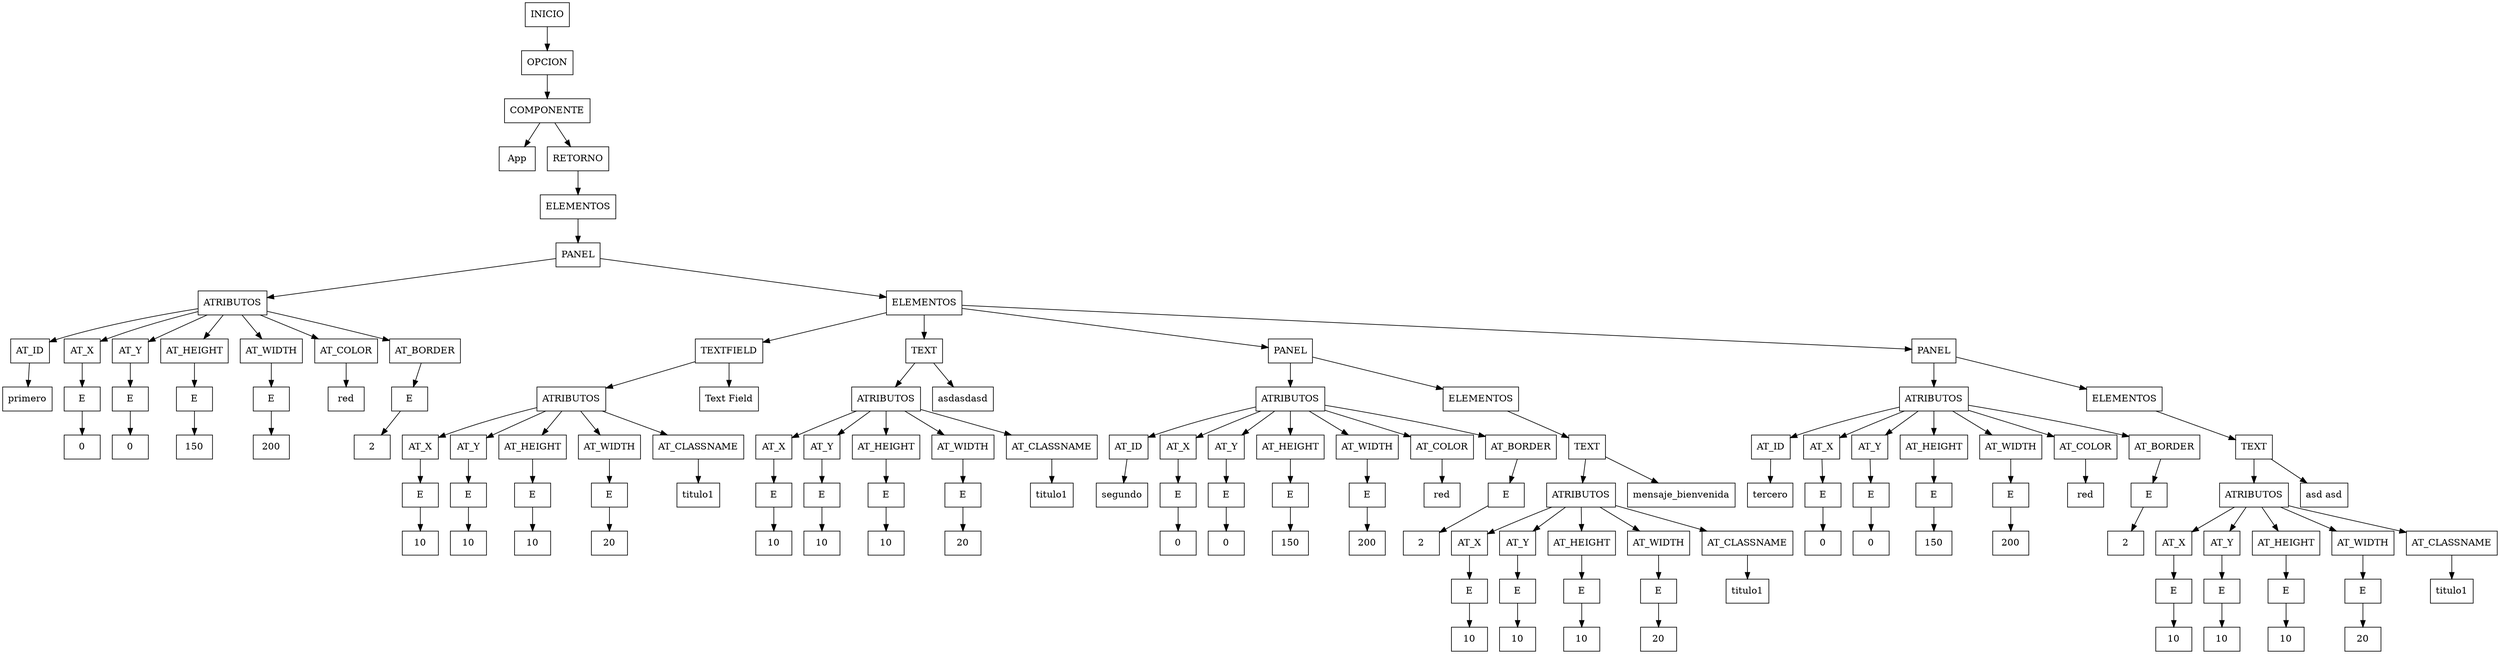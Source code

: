 digraph G{
node[shape=box];
rankdir=UD;

"140_INICIO"[label = "INICIO"];
"139_OPCION"[label = "OPCION"];
"140_INICIO"->"139_OPCION";
"139_OPCION"[label = "OPCION"];
"138_COMPONENTE"[label = "COMPONENTE"];
"139_OPCION"->"138_COMPONENTE";
"138_COMPONENTE"[label = "COMPONENTE"];
"137_NOMBRE_COMPONENTE"[label = "App"];
"138_COMPONENTE"->"137_NOMBRE_COMPONENTE";
"138_COMPONENTE"[label = "COMPONENTE"];
"136_RETORNO"[label = "RETORNO"];
"138_COMPONENTE"->"136_RETORNO";
"136_RETORNO"[label = "RETORNO"];
"135_ELEMENTOS"[label = "ELEMENTOS"];
"136_RETORNO"->"135_ELEMENTOS";
"135_ELEMENTOS"[label = "ELEMENTOS"];
"134_PANEL"[label = "PANEL"];
"135_ELEMENTOS"->"134_PANEL";
"134_PANEL"[label = "PANEL"];
"3_ATRIBUTOS"[label = "ATRIBUTOS"];
"134_PANEL"->"3_ATRIBUTOS";
"3_ATRIBUTOS"[label = "ATRIBUTOS"];
"2_AT_ID"[label = "AT_ID"];
"3_ATRIBUTOS"->"2_AT_ID";
"2_AT_ID"[label = "AT_ID"];
"1_ID"[label = "primero"];
"2_AT_ID"->"1_ID";
"3_ATRIBUTOS"[label = "ATRIBUTOS"];
"6_AT_X"[label = "AT_X"];
"3_ATRIBUTOS"->"6_AT_X";
"6_AT_X"[label = "AT_X"];
"5_E"[label = "E"];
"6_AT_X"->"5_E";
"5_E"[label = "E"];
"4_ENTERO"[label = "0"];
"5_E"->"4_ENTERO";
"3_ATRIBUTOS"[label = "ATRIBUTOS"];
"9_AT_Y"[label = "AT_Y"];
"3_ATRIBUTOS"->"9_AT_Y";
"9_AT_Y"[label = "AT_Y"];
"8_E"[label = "E"];
"9_AT_Y"->"8_E";
"8_E"[label = "E"];
"7_ENTERO"[label = "0"];
"8_E"->"7_ENTERO";
"3_ATRIBUTOS"[label = "ATRIBUTOS"];
"12_AT_HEIGHT"[label = "AT_HEIGHT"];
"3_ATRIBUTOS"->"12_AT_HEIGHT";
"12_AT_HEIGHT"[label = "AT_HEIGHT"];
"11_E"[label = "E"];
"12_AT_HEIGHT"->"11_E";
"11_E"[label = "E"];
"10_ENTERO"[label = "150"];
"11_E"->"10_ENTERO";
"3_ATRIBUTOS"[label = "ATRIBUTOS"];
"15_AT_WIDTH"[label = "AT_WIDTH"];
"3_ATRIBUTOS"->"15_AT_WIDTH";
"15_AT_WIDTH"[label = "AT_WIDTH"];
"14_E"[label = "E"];
"15_AT_WIDTH"->"14_E";
"14_E"[label = "E"];
"13_ENTERO"[label = "200"];
"14_E"->"13_ENTERO";
"3_ATRIBUTOS"[label = "ATRIBUTOS"];
"17_AT_COLOR"[label = "AT_COLOR"];
"3_ATRIBUTOS"->"17_AT_COLOR";
"17_AT_COLOR"[label = "AT_COLOR"];
"16_COLOR"[label = "red"];
"17_AT_COLOR"->"16_COLOR";
"3_ATRIBUTOS"[label = "ATRIBUTOS"];
"20_AT_BORDER"[label = "AT_BORDER"];
"3_ATRIBUTOS"->"20_AT_BORDER";
"20_AT_BORDER"[label = "AT_BORDER"];
"19_E"[label = "E"];
"20_AT_BORDER"->"19_E";
"19_E"[label = "E"];
"18_ENTERO"[label = "2"];
"19_E"->"18_ENTERO";
"134_PANEL"[label = "PANEL"];
"38_ELEMENTOS"[label = "ELEMENTOS"];
"134_PANEL"->"38_ELEMENTOS";
"38_ELEMENTOS"[label = "ELEMENTOS"];
"37_TEXTFIELD"[label = "TEXTFIELD"];
"38_ELEMENTOS"->"37_TEXTFIELD";
"37_TEXTFIELD"[label = "TEXTFIELD"];
"24_ATRIBUTOS"[label = "ATRIBUTOS"];
"37_TEXTFIELD"->"24_ATRIBUTOS";
"24_ATRIBUTOS"[label = "ATRIBUTOS"];
"23_AT_X"[label = "AT_X"];
"24_ATRIBUTOS"->"23_AT_X";
"23_AT_X"[label = "AT_X"];
"22_E"[label = "E"];
"23_AT_X"->"22_E";
"22_E"[label = "E"];
"21_ENTERO"[label = "10"];
"22_E"->"21_ENTERO";
"24_ATRIBUTOS"[label = "ATRIBUTOS"];
"27_AT_Y"[label = "AT_Y"];
"24_ATRIBUTOS"->"27_AT_Y";
"27_AT_Y"[label = "AT_Y"];
"26_E"[label = "E"];
"27_AT_Y"->"26_E";
"26_E"[label = "E"];
"25_ENTERO"[label = "10"];
"26_E"->"25_ENTERO";
"24_ATRIBUTOS"[label = "ATRIBUTOS"];
"30_AT_HEIGHT"[label = "AT_HEIGHT"];
"24_ATRIBUTOS"->"30_AT_HEIGHT";
"30_AT_HEIGHT"[label = "AT_HEIGHT"];
"29_E"[label = "E"];
"30_AT_HEIGHT"->"29_E";
"29_E"[label = "E"];
"28_ENTERO"[label = "10"];
"29_E"->"28_ENTERO";
"24_ATRIBUTOS"[label = "ATRIBUTOS"];
"33_AT_WIDTH"[label = "AT_WIDTH"];
"24_ATRIBUTOS"->"33_AT_WIDTH";
"33_AT_WIDTH"[label = "AT_WIDTH"];
"32_E"[label = "E"];
"33_AT_WIDTH"->"32_E";
"32_E"[label = "E"];
"31_ENTERO"[label = "20"];
"32_E"->"31_ENTERO";
"24_ATRIBUTOS"[label = "ATRIBUTOS"];
"35_AT_CLASSNAME"[label = "AT_CLASSNAME"];
"24_ATRIBUTOS"->"35_AT_CLASSNAME";
"35_AT_CLASSNAME"[label = "AT_CLASSNAME"];
"34_NOMBRE_CLASE"[label = "titulo1"];
"35_AT_CLASSNAME"->"34_NOMBRE_CLASE";
"37_TEXTFIELD"[label = "TEXTFIELD"];
"36_TEXTO"[label = "Text Field"];
"37_TEXTFIELD"->"36_TEXTO";
"38_ELEMENTOS"[label = "ELEMENTOS"];
"55_TEXT"[label = "TEXT"];
"38_ELEMENTOS"->"55_TEXT";
"55_TEXT"[label = "TEXT"];
"42_ATRIBUTOS"[label = "ATRIBUTOS"];
"55_TEXT"->"42_ATRIBUTOS";
"42_ATRIBUTOS"[label = "ATRIBUTOS"];
"41_AT_X"[label = "AT_X"];
"42_ATRIBUTOS"->"41_AT_X";
"41_AT_X"[label = "AT_X"];
"40_E"[label = "E"];
"41_AT_X"->"40_E";
"40_E"[label = "E"];
"39_ENTERO"[label = "10"];
"40_E"->"39_ENTERO";
"42_ATRIBUTOS"[label = "ATRIBUTOS"];
"45_AT_Y"[label = "AT_Y"];
"42_ATRIBUTOS"->"45_AT_Y";
"45_AT_Y"[label = "AT_Y"];
"44_E"[label = "E"];
"45_AT_Y"->"44_E";
"44_E"[label = "E"];
"43_ENTERO"[label = "10"];
"44_E"->"43_ENTERO";
"42_ATRIBUTOS"[label = "ATRIBUTOS"];
"48_AT_HEIGHT"[label = "AT_HEIGHT"];
"42_ATRIBUTOS"->"48_AT_HEIGHT";
"48_AT_HEIGHT"[label = "AT_HEIGHT"];
"47_E"[label = "E"];
"48_AT_HEIGHT"->"47_E";
"47_E"[label = "E"];
"46_ENTERO"[label = "10"];
"47_E"->"46_ENTERO";
"42_ATRIBUTOS"[label = "ATRIBUTOS"];
"51_AT_WIDTH"[label = "AT_WIDTH"];
"42_ATRIBUTOS"->"51_AT_WIDTH";
"51_AT_WIDTH"[label = "AT_WIDTH"];
"50_E"[label = "E"];
"51_AT_WIDTH"->"50_E";
"50_E"[label = "E"];
"49_ENTERO"[label = "20"];
"50_E"->"49_ENTERO";
"42_ATRIBUTOS"[label = "ATRIBUTOS"];
"53_AT_CLASSNAME"[label = "AT_CLASSNAME"];
"42_ATRIBUTOS"->"53_AT_CLASSNAME";
"53_AT_CLASSNAME"[label = "AT_CLASSNAME"];
"52_NOMBRE_CLASE"[label = "titulo1"];
"53_AT_CLASSNAME"->"52_NOMBRE_CLASE";
"55_TEXT"[label = "TEXT"];
"54_TEXTO"[label = "asdasdasd"];
"55_TEXT"->"54_TEXTO";
"38_ELEMENTOS"[label = "ELEMENTOS"];
"94_PANEL"[label = "PANEL"];
"38_ELEMENTOS"->"94_PANEL";
"94_PANEL"[label = "PANEL"];
"58_ATRIBUTOS"[label = "ATRIBUTOS"];
"94_PANEL"->"58_ATRIBUTOS";
"58_ATRIBUTOS"[label = "ATRIBUTOS"];
"57_AT_ID"[label = "AT_ID"];
"58_ATRIBUTOS"->"57_AT_ID";
"57_AT_ID"[label = "AT_ID"];
"56_ID"[label = "segundo"];
"57_AT_ID"->"56_ID";
"58_ATRIBUTOS"[label = "ATRIBUTOS"];
"61_AT_X"[label = "AT_X"];
"58_ATRIBUTOS"->"61_AT_X";
"61_AT_X"[label = "AT_X"];
"60_E"[label = "E"];
"61_AT_X"->"60_E";
"60_E"[label = "E"];
"59_ENTERO"[label = "0"];
"60_E"->"59_ENTERO";
"58_ATRIBUTOS"[label = "ATRIBUTOS"];
"64_AT_Y"[label = "AT_Y"];
"58_ATRIBUTOS"->"64_AT_Y";
"64_AT_Y"[label = "AT_Y"];
"63_E"[label = "E"];
"64_AT_Y"->"63_E";
"63_E"[label = "E"];
"62_ENTERO"[label = "0"];
"63_E"->"62_ENTERO";
"58_ATRIBUTOS"[label = "ATRIBUTOS"];
"67_AT_HEIGHT"[label = "AT_HEIGHT"];
"58_ATRIBUTOS"->"67_AT_HEIGHT";
"67_AT_HEIGHT"[label = "AT_HEIGHT"];
"66_E"[label = "E"];
"67_AT_HEIGHT"->"66_E";
"66_E"[label = "E"];
"65_ENTERO"[label = "150"];
"66_E"->"65_ENTERO";
"58_ATRIBUTOS"[label = "ATRIBUTOS"];
"70_AT_WIDTH"[label = "AT_WIDTH"];
"58_ATRIBUTOS"->"70_AT_WIDTH";
"70_AT_WIDTH"[label = "AT_WIDTH"];
"69_E"[label = "E"];
"70_AT_WIDTH"->"69_E";
"69_E"[label = "E"];
"68_ENTERO"[label = "200"];
"69_E"->"68_ENTERO";
"58_ATRIBUTOS"[label = "ATRIBUTOS"];
"72_AT_COLOR"[label = "AT_COLOR"];
"58_ATRIBUTOS"->"72_AT_COLOR";
"72_AT_COLOR"[label = "AT_COLOR"];
"71_COLOR"[label = "red"];
"72_AT_COLOR"->"71_COLOR";
"58_ATRIBUTOS"[label = "ATRIBUTOS"];
"75_AT_BORDER"[label = "AT_BORDER"];
"58_ATRIBUTOS"->"75_AT_BORDER";
"75_AT_BORDER"[label = "AT_BORDER"];
"74_E"[label = "E"];
"75_AT_BORDER"->"74_E";
"74_E"[label = "E"];
"73_ENTERO"[label = "2"];
"74_E"->"73_ENTERO";
"94_PANEL"[label = "PANEL"];
"93_ELEMENTOS"[label = "ELEMENTOS"];
"94_PANEL"->"93_ELEMENTOS";
"93_ELEMENTOS"[label = "ELEMENTOS"];
"92_TEXT"[label = "TEXT"];
"93_ELEMENTOS"->"92_TEXT";
"92_TEXT"[label = "TEXT"];
"79_ATRIBUTOS"[label = "ATRIBUTOS"];
"92_TEXT"->"79_ATRIBUTOS";
"79_ATRIBUTOS"[label = "ATRIBUTOS"];
"78_AT_X"[label = "AT_X"];
"79_ATRIBUTOS"->"78_AT_X";
"78_AT_X"[label = "AT_X"];
"77_E"[label = "E"];
"78_AT_X"->"77_E";
"77_E"[label = "E"];
"76_ENTERO"[label = "10"];
"77_E"->"76_ENTERO";
"79_ATRIBUTOS"[label = "ATRIBUTOS"];
"82_AT_Y"[label = "AT_Y"];
"79_ATRIBUTOS"->"82_AT_Y";
"82_AT_Y"[label = "AT_Y"];
"81_E"[label = "E"];
"82_AT_Y"->"81_E";
"81_E"[label = "E"];
"80_ENTERO"[label = "10"];
"81_E"->"80_ENTERO";
"79_ATRIBUTOS"[label = "ATRIBUTOS"];
"85_AT_HEIGHT"[label = "AT_HEIGHT"];
"79_ATRIBUTOS"->"85_AT_HEIGHT";
"85_AT_HEIGHT"[label = "AT_HEIGHT"];
"84_E"[label = "E"];
"85_AT_HEIGHT"->"84_E";
"84_E"[label = "E"];
"83_ENTERO"[label = "10"];
"84_E"->"83_ENTERO";
"79_ATRIBUTOS"[label = "ATRIBUTOS"];
"88_AT_WIDTH"[label = "AT_WIDTH"];
"79_ATRIBUTOS"->"88_AT_WIDTH";
"88_AT_WIDTH"[label = "AT_WIDTH"];
"87_E"[label = "E"];
"88_AT_WIDTH"->"87_E";
"87_E"[label = "E"];
"86_ENTERO"[label = "20"];
"87_E"->"86_ENTERO";
"79_ATRIBUTOS"[label = "ATRIBUTOS"];
"90_AT_CLASSNAME"[label = "AT_CLASSNAME"];
"79_ATRIBUTOS"->"90_AT_CLASSNAME";
"90_AT_CLASSNAME"[label = "AT_CLASSNAME"];
"89_NOMBRE_CLASE"[label = "titulo1"];
"90_AT_CLASSNAME"->"89_NOMBRE_CLASE";
"92_TEXT"[label = "TEXT"];
"91_ID"[label = "mensaje_bienvenida"];
"92_TEXT"->"91_ID";
"38_ELEMENTOS"[label = "ELEMENTOS"];
"133_PANEL"[label = "PANEL"];
"38_ELEMENTOS"->"133_PANEL";
"133_PANEL"[label = "PANEL"];
"97_ATRIBUTOS"[label = "ATRIBUTOS"];
"133_PANEL"->"97_ATRIBUTOS";
"97_ATRIBUTOS"[label = "ATRIBUTOS"];
"96_AT_ID"[label = "AT_ID"];
"97_ATRIBUTOS"->"96_AT_ID";
"96_AT_ID"[label = "AT_ID"];
"95_ID"[label = "tercero"];
"96_AT_ID"->"95_ID";
"97_ATRIBUTOS"[label = "ATRIBUTOS"];
"100_AT_X"[label = "AT_X"];
"97_ATRIBUTOS"->"100_AT_X";
"100_AT_X"[label = "AT_X"];
"99_E"[label = "E"];
"100_AT_X"->"99_E";
"99_E"[label = "E"];
"98_ENTERO"[label = "0"];
"99_E"->"98_ENTERO";
"97_ATRIBUTOS"[label = "ATRIBUTOS"];
"103_AT_Y"[label = "AT_Y"];
"97_ATRIBUTOS"->"103_AT_Y";
"103_AT_Y"[label = "AT_Y"];
"102_E"[label = "E"];
"103_AT_Y"->"102_E";
"102_E"[label = "E"];
"101_ENTERO"[label = "0"];
"102_E"->"101_ENTERO";
"97_ATRIBUTOS"[label = "ATRIBUTOS"];
"106_AT_HEIGHT"[label = "AT_HEIGHT"];
"97_ATRIBUTOS"->"106_AT_HEIGHT";
"106_AT_HEIGHT"[label = "AT_HEIGHT"];
"105_E"[label = "E"];
"106_AT_HEIGHT"->"105_E";
"105_E"[label = "E"];
"104_ENTERO"[label = "150"];
"105_E"->"104_ENTERO";
"97_ATRIBUTOS"[label = "ATRIBUTOS"];
"109_AT_WIDTH"[label = "AT_WIDTH"];
"97_ATRIBUTOS"->"109_AT_WIDTH";
"109_AT_WIDTH"[label = "AT_WIDTH"];
"108_E"[label = "E"];
"109_AT_WIDTH"->"108_E";
"108_E"[label = "E"];
"107_ENTERO"[label = "200"];
"108_E"->"107_ENTERO";
"97_ATRIBUTOS"[label = "ATRIBUTOS"];
"111_AT_COLOR"[label = "AT_COLOR"];
"97_ATRIBUTOS"->"111_AT_COLOR";
"111_AT_COLOR"[label = "AT_COLOR"];
"110_COLOR"[label = "red"];
"111_AT_COLOR"->"110_COLOR";
"97_ATRIBUTOS"[label = "ATRIBUTOS"];
"114_AT_BORDER"[label = "AT_BORDER"];
"97_ATRIBUTOS"->"114_AT_BORDER";
"114_AT_BORDER"[label = "AT_BORDER"];
"113_E"[label = "E"];
"114_AT_BORDER"->"113_E";
"113_E"[label = "E"];
"112_ENTERO"[label = "2"];
"113_E"->"112_ENTERO";
"133_PANEL"[label = "PANEL"];
"132_ELEMENTOS"[label = "ELEMENTOS"];
"133_PANEL"->"132_ELEMENTOS";
"132_ELEMENTOS"[label = "ELEMENTOS"];
"131_TEXT"[label = "TEXT"];
"132_ELEMENTOS"->"131_TEXT";
"131_TEXT"[label = "TEXT"];
"118_ATRIBUTOS"[label = "ATRIBUTOS"];
"131_TEXT"->"118_ATRIBUTOS";
"118_ATRIBUTOS"[label = "ATRIBUTOS"];
"117_AT_X"[label = "AT_X"];
"118_ATRIBUTOS"->"117_AT_X";
"117_AT_X"[label = "AT_X"];
"116_E"[label = "E"];
"117_AT_X"->"116_E";
"116_E"[label = "E"];
"115_ENTERO"[label = "10"];
"116_E"->"115_ENTERO";
"118_ATRIBUTOS"[label = "ATRIBUTOS"];
"121_AT_Y"[label = "AT_Y"];
"118_ATRIBUTOS"->"121_AT_Y";
"121_AT_Y"[label = "AT_Y"];
"120_E"[label = "E"];
"121_AT_Y"->"120_E";
"120_E"[label = "E"];
"119_ENTERO"[label = "10"];
"120_E"->"119_ENTERO";
"118_ATRIBUTOS"[label = "ATRIBUTOS"];
"124_AT_HEIGHT"[label = "AT_HEIGHT"];
"118_ATRIBUTOS"->"124_AT_HEIGHT";
"124_AT_HEIGHT"[label = "AT_HEIGHT"];
"123_E"[label = "E"];
"124_AT_HEIGHT"->"123_E";
"123_E"[label = "E"];
"122_ENTERO"[label = "10"];
"123_E"->"122_ENTERO";
"118_ATRIBUTOS"[label = "ATRIBUTOS"];
"127_AT_WIDTH"[label = "AT_WIDTH"];
"118_ATRIBUTOS"->"127_AT_WIDTH";
"127_AT_WIDTH"[label = "AT_WIDTH"];
"126_E"[label = "E"];
"127_AT_WIDTH"->"126_E";
"126_E"[label = "E"];
"125_ENTERO"[label = "20"];
"126_E"->"125_ENTERO";
"118_ATRIBUTOS"[label = "ATRIBUTOS"];
"129_AT_CLASSNAME"[label = "AT_CLASSNAME"];
"118_ATRIBUTOS"->"129_AT_CLASSNAME";
"129_AT_CLASSNAME"[label = "AT_CLASSNAME"];
"128_NOMBRE_CLASE"[label = "titulo1"];
"129_AT_CLASSNAME"->"128_NOMBRE_CLASE";
"131_TEXT"[label = "TEXT"];
"130_TEXTO"[label = "asd asd"];
"131_TEXT"->"130_TEXTO";


}
